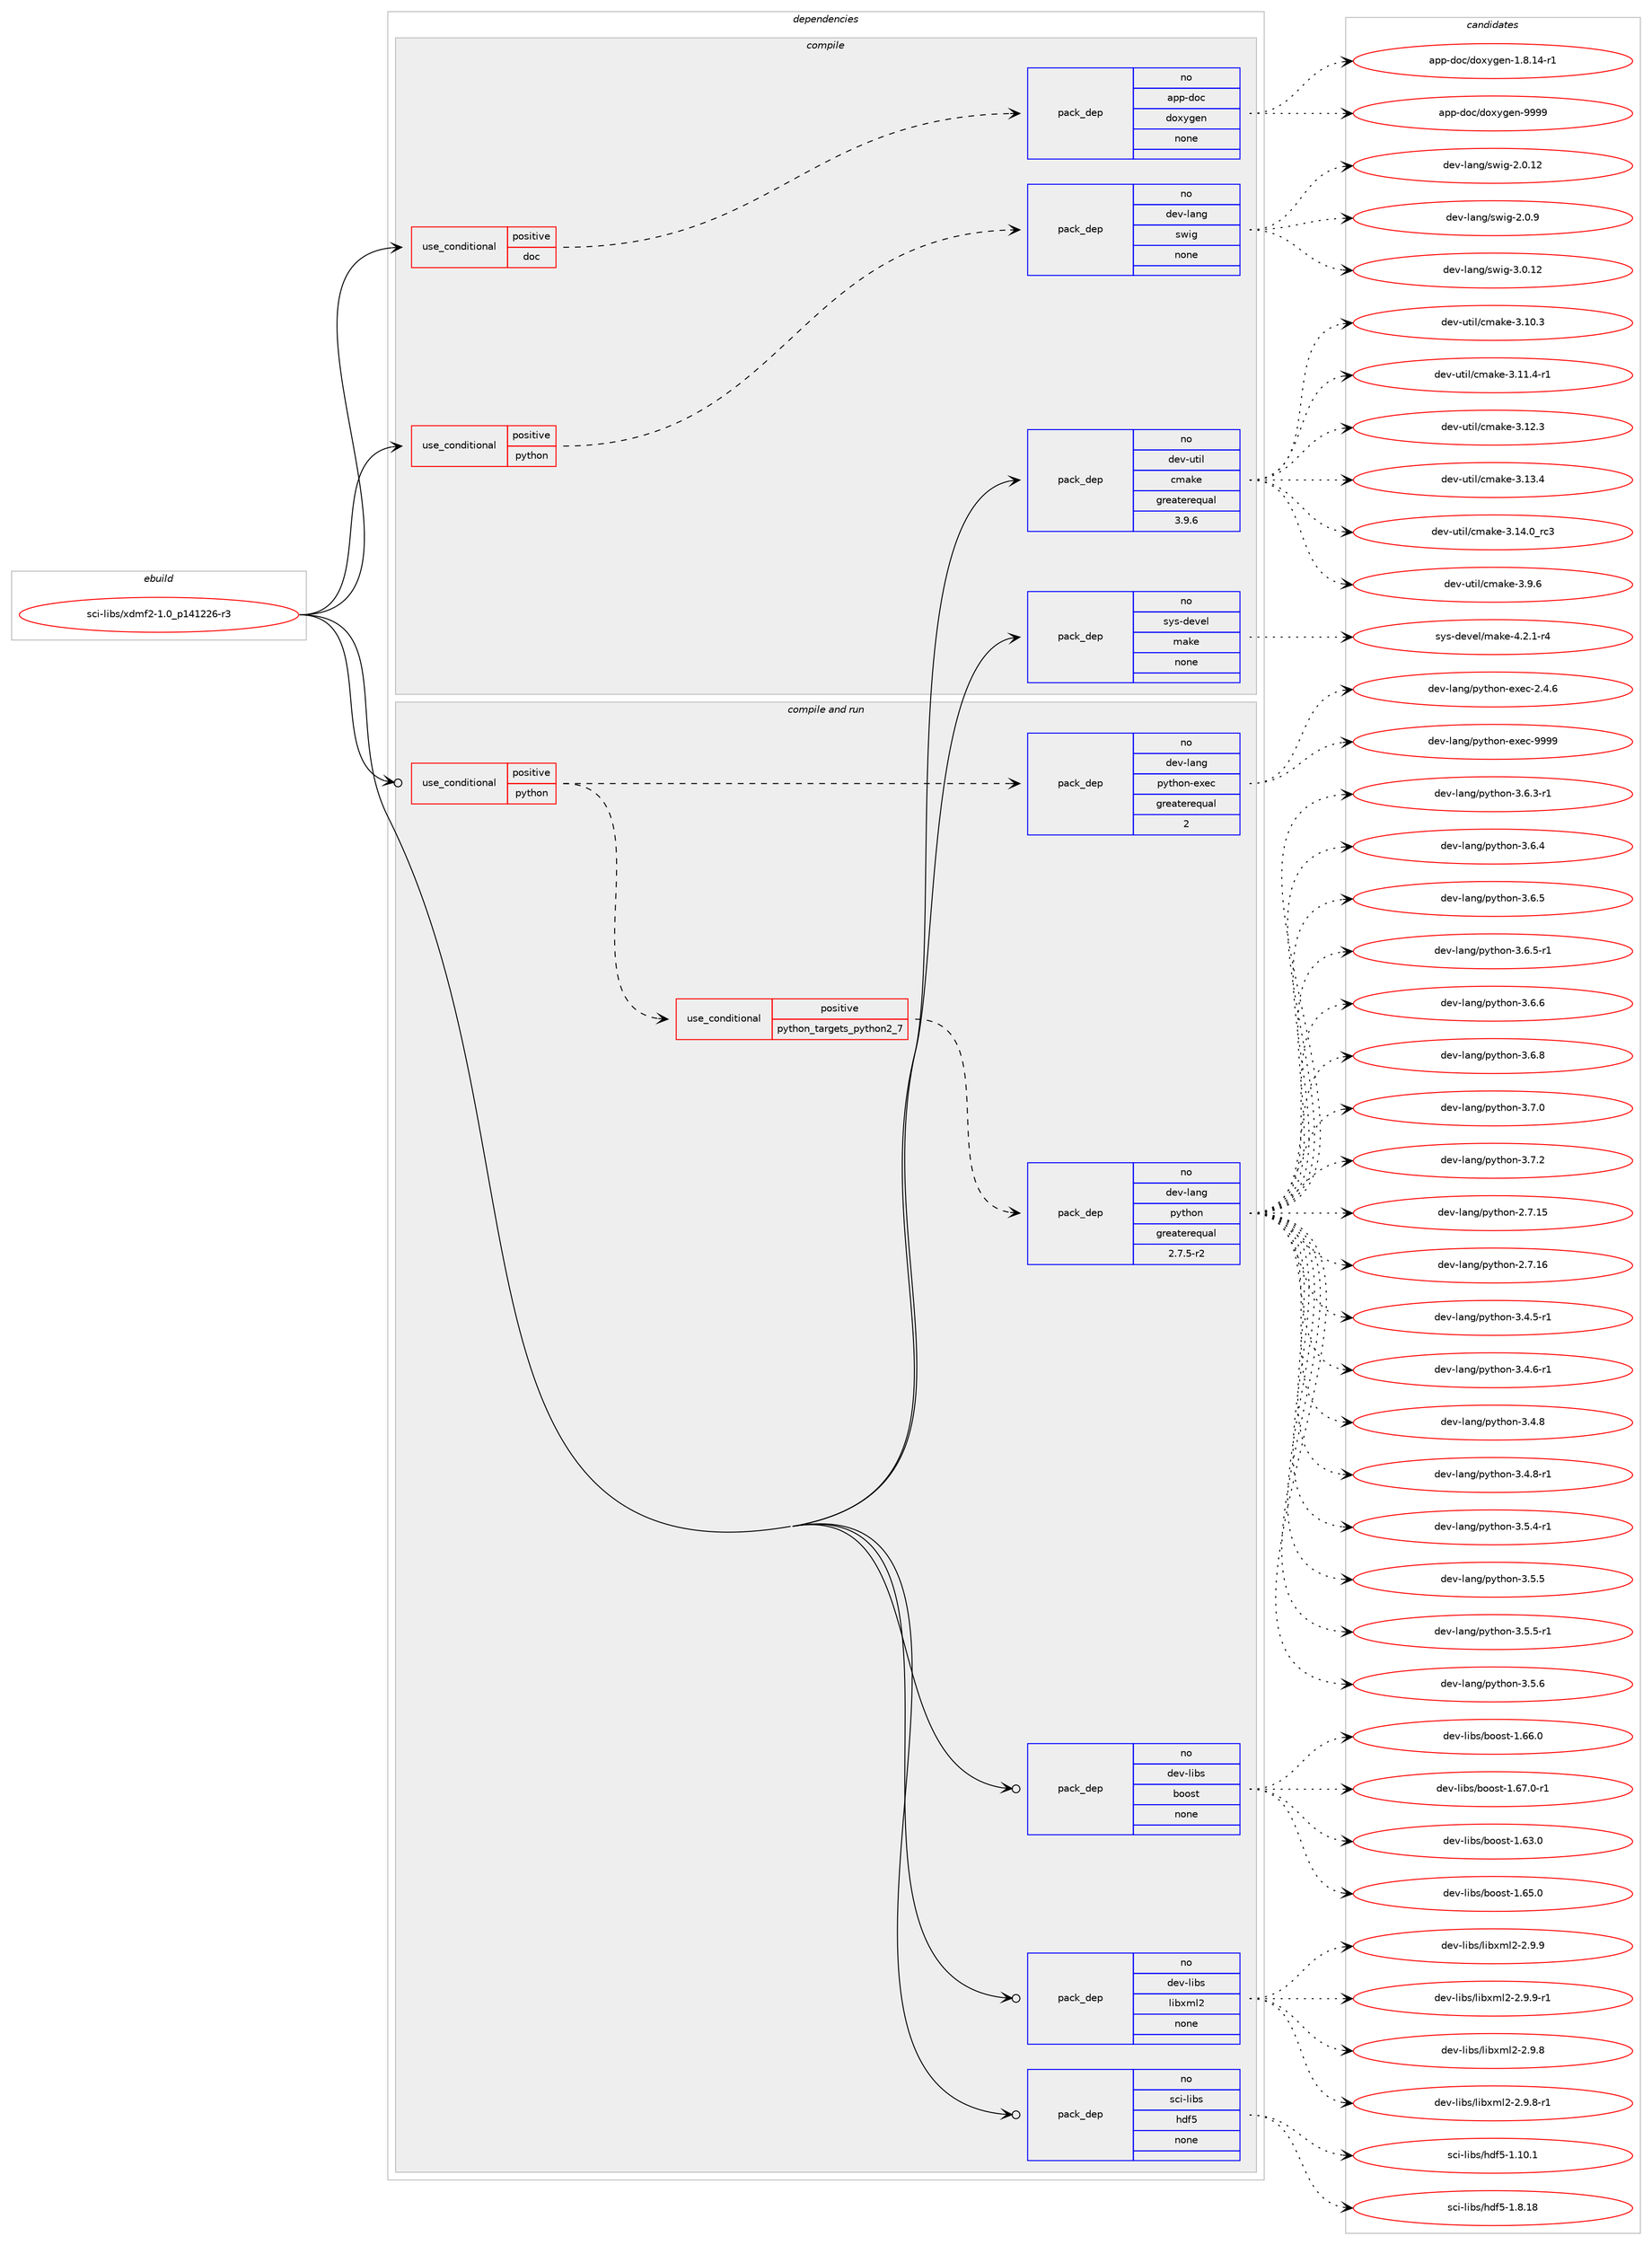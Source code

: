 digraph prolog {

# *************
# Graph options
# *************

newrank=true;
concentrate=true;
compound=true;
graph [rankdir=LR,fontname=Helvetica,fontsize=10,ranksep=1.5];#, ranksep=2.5, nodesep=0.2];
edge  [arrowhead=vee];
node  [fontname=Helvetica,fontsize=10];

# **********
# The ebuild
# **********

subgraph cluster_leftcol {
color=gray;
rank=same;
label=<<i>ebuild</i>>;
id [label="sci-libs/xdmf2-1.0_p141226-r3", color=red, width=4, href="../sci-libs/xdmf2-1.0_p141226-r3.svg"];
}

# ****************
# The dependencies
# ****************

subgraph cluster_midcol {
color=gray;
label=<<i>dependencies</i>>;
subgraph cluster_compile {
fillcolor="#eeeeee";
style=filled;
label=<<i>compile</i>>;
subgraph cond454391 {
dependency1697511 [label=<<TABLE BORDER="0" CELLBORDER="1" CELLSPACING="0" CELLPADDING="4"><TR><TD ROWSPAN="3" CELLPADDING="10">use_conditional</TD></TR><TR><TD>positive</TD></TR><TR><TD>doc</TD></TR></TABLE>>, shape=none, color=red];
subgraph pack1215302 {
dependency1697512 [label=<<TABLE BORDER="0" CELLBORDER="1" CELLSPACING="0" CELLPADDING="4" WIDTH="220"><TR><TD ROWSPAN="6" CELLPADDING="30">pack_dep</TD></TR><TR><TD WIDTH="110">no</TD></TR><TR><TD>app-doc</TD></TR><TR><TD>doxygen</TD></TR><TR><TD>none</TD></TR><TR><TD></TD></TR></TABLE>>, shape=none, color=blue];
}
dependency1697511:e -> dependency1697512:w [weight=20,style="dashed",arrowhead="vee"];
}
id:e -> dependency1697511:w [weight=20,style="solid",arrowhead="vee"];
subgraph cond454392 {
dependency1697513 [label=<<TABLE BORDER="0" CELLBORDER="1" CELLSPACING="0" CELLPADDING="4"><TR><TD ROWSPAN="3" CELLPADDING="10">use_conditional</TD></TR><TR><TD>positive</TD></TR><TR><TD>python</TD></TR></TABLE>>, shape=none, color=red];
subgraph pack1215303 {
dependency1697514 [label=<<TABLE BORDER="0" CELLBORDER="1" CELLSPACING="0" CELLPADDING="4" WIDTH="220"><TR><TD ROWSPAN="6" CELLPADDING="30">pack_dep</TD></TR><TR><TD WIDTH="110">no</TD></TR><TR><TD>dev-lang</TD></TR><TR><TD>swig</TD></TR><TR><TD>none</TD></TR><TR><TD></TD></TR></TABLE>>, shape=none, color=blue];
}
dependency1697513:e -> dependency1697514:w [weight=20,style="dashed",arrowhead="vee"];
}
id:e -> dependency1697513:w [weight=20,style="solid",arrowhead="vee"];
subgraph pack1215304 {
dependency1697515 [label=<<TABLE BORDER="0" CELLBORDER="1" CELLSPACING="0" CELLPADDING="4" WIDTH="220"><TR><TD ROWSPAN="6" CELLPADDING="30">pack_dep</TD></TR><TR><TD WIDTH="110">no</TD></TR><TR><TD>dev-util</TD></TR><TR><TD>cmake</TD></TR><TR><TD>greaterequal</TD></TR><TR><TD>3.9.6</TD></TR></TABLE>>, shape=none, color=blue];
}
id:e -> dependency1697515:w [weight=20,style="solid",arrowhead="vee"];
subgraph pack1215305 {
dependency1697516 [label=<<TABLE BORDER="0" CELLBORDER="1" CELLSPACING="0" CELLPADDING="4" WIDTH="220"><TR><TD ROWSPAN="6" CELLPADDING="30">pack_dep</TD></TR><TR><TD WIDTH="110">no</TD></TR><TR><TD>sys-devel</TD></TR><TR><TD>make</TD></TR><TR><TD>none</TD></TR><TR><TD></TD></TR></TABLE>>, shape=none, color=blue];
}
id:e -> dependency1697516:w [weight=20,style="solid",arrowhead="vee"];
}
subgraph cluster_compileandrun {
fillcolor="#eeeeee";
style=filled;
label=<<i>compile and run</i>>;
subgraph cond454393 {
dependency1697517 [label=<<TABLE BORDER="0" CELLBORDER="1" CELLSPACING="0" CELLPADDING="4"><TR><TD ROWSPAN="3" CELLPADDING="10">use_conditional</TD></TR><TR><TD>positive</TD></TR><TR><TD>python</TD></TR></TABLE>>, shape=none, color=red];
subgraph cond454394 {
dependency1697518 [label=<<TABLE BORDER="0" CELLBORDER="1" CELLSPACING="0" CELLPADDING="4"><TR><TD ROWSPAN="3" CELLPADDING="10">use_conditional</TD></TR><TR><TD>positive</TD></TR><TR><TD>python_targets_python2_7</TD></TR></TABLE>>, shape=none, color=red];
subgraph pack1215306 {
dependency1697519 [label=<<TABLE BORDER="0" CELLBORDER="1" CELLSPACING="0" CELLPADDING="4" WIDTH="220"><TR><TD ROWSPAN="6" CELLPADDING="30">pack_dep</TD></TR><TR><TD WIDTH="110">no</TD></TR><TR><TD>dev-lang</TD></TR><TR><TD>python</TD></TR><TR><TD>greaterequal</TD></TR><TR><TD>2.7.5-r2</TD></TR></TABLE>>, shape=none, color=blue];
}
dependency1697518:e -> dependency1697519:w [weight=20,style="dashed",arrowhead="vee"];
}
dependency1697517:e -> dependency1697518:w [weight=20,style="dashed",arrowhead="vee"];
subgraph pack1215307 {
dependency1697520 [label=<<TABLE BORDER="0" CELLBORDER="1" CELLSPACING="0" CELLPADDING="4" WIDTH="220"><TR><TD ROWSPAN="6" CELLPADDING="30">pack_dep</TD></TR><TR><TD WIDTH="110">no</TD></TR><TR><TD>dev-lang</TD></TR><TR><TD>python-exec</TD></TR><TR><TD>greaterequal</TD></TR><TR><TD>2</TD></TR></TABLE>>, shape=none, color=blue];
}
dependency1697517:e -> dependency1697520:w [weight=20,style="dashed",arrowhead="vee"];
}
id:e -> dependency1697517:w [weight=20,style="solid",arrowhead="odotvee"];
subgraph pack1215308 {
dependency1697521 [label=<<TABLE BORDER="0" CELLBORDER="1" CELLSPACING="0" CELLPADDING="4" WIDTH="220"><TR><TD ROWSPAN="6" CELLPADDING="30">pack_dep</TD></TR><TR><TD WIDTH="110">no</TD></TR><TR><TD>dev-libs</TD></TR><TR><TD>boost</TD></TR><TR><TD>none</TD></TR><TR><TD></TD></TR></TABLE>>, shape=none, color=blue];
}
id:e -> dependency1697521:w [weight=20,style="solid",arrowhead="odotvee"];
subgraph pack1215309 {
dependency1697522 [label=<<TABLE BORDER="0" CELLBORDER="1" CELLSPACING="0" CELLPADDING="4" WIDTH="220"><TR><TD ROWSPAN="6" CELLPADDING="30">pack_dep</TD></TR><TR><TD WIDTH="110">no</TD></TR><TR><TD>dev-libs</TD></TR><TR><TD>libxml2</TD></TR><TR><TD>none</TD></TR><TR><TD></TD></TR></TABLE>>, shape=none, color=blue];
}
id:e -> dependency1697522:w [weight=20,style="solid",arrowhead="odotvee"];
subgraph pack1215310 {
dependency1697523 [label=<<TABLE BORDER="0" CELLBORDER="1" CELLSPACING="0" CELLPADDING="4" WIDTH="220"><TR><TD ROWSPAN="6" CELLPADDING="30">pack_dep</TD></TR><TR><TD WIDTH="110">no</TD></TR><TR><TD>sci-libs</TD></TR><TR><TD>hdf5</TD></TR><TR><TD>none</TD></TR><TR><TD></TD></TR></TABLE>>, shape=none, color=blue];
}
id:e -> dependency1697523:w [weight=20,style="solid",arrowhead="odotvee"];
}
subgraph cluster_run {
fillcolor="#eeeeee";
style=filled;
label=<<i>run</i>>;
}
}

# **************
# The candidates
# **************

subgraph cluster_choices {
rank=same;
color=gray;
label=<<i>candidates</i>>;

subgraph choice1215302 {
color=black;
nodesep=1;
choice97112112451001119947100111120121103101110454946564649524511449 [label="app-doc/doxygen-1.8.14-r1", color=red, width=4,href="../app-doc/doxygen-1.8.14-r1.svg"];
choice971121124510011199471001111201211031011104557575757 [label="app-doc/doxygen-9999", color=red, width=4,href="../app-doc/doxygen-9999.svg"];
dependency1697512:e -> choice97112112451001119947100111120121103101110454946564649524511449:w [style=dotted,weight="100"];
dependency1697512:e -> choice971121124510011199471001111201211031011104557575757:w [style=dotted,weight="100"];
}
subgraph choice1215303 {
color=black;
nodesep=1;
choice10010111845108971101034711511910510345504648464950 [label="dev-lang/swig-2.0.12", color=red, width=4,href="../dev-lang/swig-2.0.12.svg"];
choice100101118451089711010347115119105103455046484657 [label="dev-lang/swig-2.0.9", color=red, width=4,href="../dev-lang/swig-2.0.9.svg"];
choice10010111845108971101034711511910510345514648464950 [label="dev-lang/swig-3.0.12", color=red, width=4,href="../dev-lang/swig-3.0.12.svg"];
dependency1697514:e -> choice10010111845108971101034711511910510345504648464950:w [style=dotted,weight="100"];
dependency1697514:e -> choice100101118451089711010347115119105103455046484657:w [style=dotted,weight="100"];
dependency1697514:e -> choice10010111845108971101034711511910510345514648464950:w [style=dotted,weight="100"];
}
subgraph choice1215304 {
color=black;
nodesep=1;
choice1001011184511711610510847991099710710145514649484651 [label="dev-util/cmake-3.10.3", color=red, width=4,href="../dev-util/cmake-3.10.3.svg"];
choice10010111845117116105108479910997107101455146494946524511449 [label="dev-util/cmake-3.11.4-r1", color=red, width=4,href="../dev-util/cmake-3.11.4-r1.svg"];
choice1001011184511711610510847991099710710145514649504651 [label="dev-util/cmake-3.12.3", color=red, width=4,href="../dev-util/cmake-3.12.3.svg"];
choice1001011184511711610510847991099710710145514649514652 [label="dev-util/cmake-3.13.4", color=red, width=4,href="../dev-util/cmake-3.13.4.svg"];
choice1001011184511711610510847991099710710145514649524648951149951 [label="dev-util/cmake-3.14.0_rc3", color=red, width=4,href="../dev-util/cmake-3.14.0_rc3.svg"];
choice10010111845117116105108479910997107101455146574654 [label="dev-util/cmake-3.9.6", color=red, width=4,href="../dev-util/cmake-3.9.6.svg"];
dependency1697515:e -> choice1001011184511711610510847991099710710145514649484651:w [style=dotted,weight="100"];
dependency1697515:e -> choice10010111845117116105108479910997107101455146494946524511449:w [style=dotted,weight="100"];
dependency1697515:e -> choice1001011184511711610510847991099710710145514649504651:w [style=dotted,weight="100"];
dependency1697515:e -> choice1001011184511711610510847991099710710145514649514652:w [style=dotted,weight="100"];
dependency1697515:e -> choice1001011184511711610510847991099710710145514649524648951149951:w [style=dotted,weight="100"];
dependency1697515:e -> choice10010111845117116105108479910997107101455146574654:w [style=dotted,weight="100"];
}
subgraph choice1215305 {
color=black;
nodesep=1;
choice1151211154510010111810110847109971071014552465046494511452 [label="sys-devel/make-4.2.1-r4", color=red, width=4,href="../sys-devel/make-4.2.1-r4.svg"];
dependency1697516:e -> choice1151211154510010111810110847109971071014552465046494511452:w [style=dotted,weight="100"];
}
subgraph choice1215306 {
color=black;
nodesep=1;
choice10010111845108971101034711212111610411111045504655464953 [label="dev-lang/python-2.7.15", color=red, width=4,href="../dev-lang/python-2.7.15.svg"];
choice10010111845108971101034711212111610411111045504655464954 [label="dev-lang/python-2.7.16", color=red, width=4,href="../dev-lang/python-2.7.16.svg"];
choice1001011184510897110103471121211161041111104551465246534511449 [label="dev-lang/python-3.4.5-r1", color=red, width=4,href="../dev-lang/python-3.4.5-r1.svg"];
choice1001011184510897110103471121211161041111104551465246544511449 [label="dev-lang/python-3.4.6-r1", color=red, width=4,href="../dev-lang/python-3.4.6-r1.svg"];
choice100101118451089711010347112121116104111110455146524656 [label="dev-lang/python-3.4.8", color=red, width=4,href="../dev-lang/python-3.4.8.svg"];
choice1001011184510897110103471121211161041111104551465246564511449 [label="dev-lang/python-3.4.8-r1", color=red, width=4,href="../dev-lang/python-3.4.8-r1.svg"];
choice1001011184510897110103471121211161041111104551465346524511449 [label="dev-lang/python-3.5.4-r1", color=red, width=4,href="../dev-lang/python-3.5.4-r1.svg"];
choice100101118451089711010347112121116104111110455146534653 [label="dev-lang/python-3.5.5", color=red, width=4,href="../dev-lang/python-3.5.5.svg"];
choice1001011184510897110103471121211161041111104551465346534511449 [label="dev-lang/python-3.5.5-r1", color=red, width=4,href="../dev-lang/python-3.5.5-r1.svg"];
choice100101118451089711010347112121116104111110455146534654 [label="dev-lang/python-3.5.6", color=red, width=4,href="../dev-lang/python-3.5.6.svg"];
choice1001011184510897110103471121211161041111104551465446514511449 [label="dev-lang/python-3.6.3-r1", color=red, width=4,href="../dev-lang/python-3.6.3-r1.svg"];
choice100101118451089711010347112121116104111110455146544652 [label="dev-lang/python-3.6.4", color=red, width=4,href="../dev-lang/python-3.6.4.svg"];
choice100101118451089711010347112121116104111110455146544653 [label="dev-lang/python-3.6.5", color=red, width=4,href="../dev-lang/python-3.6.5.svg"];
choice1001011184510897110103471121211161041111104551465446534511449 [label="dev-lang/python-3.6.5-r1", color=red, width=4,href="../dev-lang/python-3.6.5-r1.svg"];
choice100101118451089711010347112121116104111110455146544654 [label="dev-lang/python-3.6.6", color=red, width=4,href="../dev-lang/python-3.6.6.svg"];
choice100101118451089711010347112121116104111110455146544656 [label="dev-lang/python-3.6.8", color=red, width=4,href="../dev-lang/python-3.6.8.svg"];
choice100101118451089711010347112121116104111110455146554648 [label="dev-lang/python-3.7.0", color=red, width=4,href="../dev-lang/python-3.7.0.svg"];
choice100101118451089711010347112121116104111110455146554650 [label="dev-lang/python-3.7.2", color=red, width=4,href="../dev-lang/python-3.7.2.svg"];
dependency1697519:e -> choice10010111845108971101034711212111610411111045504655464953:w [style=dotted,weight="100"];
dependency1697519:e -> choice10010111845108971101034711212111610411111045504655464954:w [style=dotted,weight="100"];
dependency1697519:e -> choice1001011184510897110103471121211161041111104551465246534511449:w [style=dotted,weight="100"];
dependency1697519:e -> choice1001011184510897110103471121211161041111104551465246544511449:w [style=dotted,weight="100"];
dependency1697519:e -> choice100101118451089711010347112121116104111110455146524656:w [style=dotted,weight="100"];
dependency1697519:e -> choice1001011184510897110103471121211161041111104551465246564511449:w [style=dotted,weight="100"];
dependency1697519:e -> choice1001011184510897110103471121211161041111104551465346524511449:w [style=dotted,weight="100"];
dependency1697519:e -> choice100101118451089711010347112121116104111110455146534653:w [style=dotted,weight="100"];
dependency1697519:e -> choice1001011184510897110103471121211161041111104551465346534511449:w [style=dotted,weight="100"];
dependency1697519:e -> choice100101118451089711010347112121116104111110455146534654:w [style=dotted,weight="100"];
dependency1697519:e -> choice1001011184510897110103471121211161041111104551465446514511449:w [style=dotted,weight="100"];
dependency1697519:e -> choice100101118451089711010347112121116104111110455146544652:w [style=dotted,weight="100"];
dependency1697519:e -> choice100101118451089711010347112121116104111110455146544653:w [style=dotted,weight="100"];
dependency1697519:e -> choice1001011184510897110103471121211161041111104551465446534511449:w [style=dotted,weight="100"];
dependency1697519:e -> choice100101118451089711010347112121116104111110455146544654:w [style=dotted,weight="100"];
dependency1697519:e -> choice100101118451089711010347112121116104111110455146544656:w [style=dotted,weight="100"];
dependency1697519:e -> choice100101118451089711010347112121116104111110455146554648:w [style=dotted,weight="100"];
dependency1697519:e -> choice100101118451089711010347112121116104111110455146554650:w [style=dotted,weight="100"];
}
subgraph choice1215307 {
color=black;
nodesep=1;
choice1001011184510897110103471121211161041111104510112010199455046524654 [label="dev-lang/python-exec-2.4.6", color=red, width=4,href="../dev-lang/python-exec-2.4.6.svg"];
choice10010111845108971101034711212111610411111045101120101994557575757 [label="dev-lang/python-exec-9999", color=red, width=4,href="../dev-lang/python-exec-9999.svg"];
dependency1697520:e -> choice1001011184510897110103471121211161041111104510112010199455046524654:w [style=dotted,weight="100"];
dependency1697520:e -> choice10010111845108971101034711212111610411111045101120101994557575757:w [style=dotted,weight="100"];
}
subgraph choice1215308 {
color=black;
nodesep=1;
choice1001011184510810598115479811111111511645494654514648 [label="dev-libs/boost-1.63.0", color=red, width=4,href="../dev-libs/boost-1.63.0.svg"];
choice1001011184510810598115479811111111511645494654534648 [label="dev-libs/boost-1.65.0", color=red, width=4,href="../dev-libs/boost-1.65.0.svg"];
choice1001011184510810598115479811111111511645494654544648 [label="dev-libs/boost-1.66.0", color=red, width=4,href="../dev-libs/boost-1.66.0.svg"];
choice10010111845108105981154798111111115116454946545546484511449 [label="dev-libs/boost-1.67.0-r1", color=red, width=4,href="../dev-libs/boost-1.67.0-r1.svg"];
dependency1697521:e -> choice1001011184510810598115479811111111511645494654514648:w [style=dotted,weight="100"];
dependency1697521:e -> choice1001011184510810598115479811111111511645494654534648:w [style=dotted,weight="100"];
dependency1697521:e -> choice1001011184510810598115479811111111511645494654544648:w [style=dotted,weight="100"];
dependency1697521:e -> choice10010111845108105981154798111111115116454946545546484511449:w [style=dotted,weight="100"];
}
subgraph choice1215309 {
color=black;
nodesep=1;
choice1001011184510810598115471081059812010910850455046574656 [label="dev-libs/libxml2-2.9.8", color=red, width=4,href="../dev-libs/libxml2-2.9.8.svg"];
choice10010111845108105981154710810598120109108504550465746564511449 [label="dev-libs/libxml2-2.9.8-r1", color=red, width=4,href="../dev-libs/libxml2-2.9.8-r1.svg"];
choice1001011184510810598115471081059812010910850455046574657 [label="dev-libs/libxml2-2.9.9", color=red, width=4,href="../dev-libs/libxml2-2.9.9.svg"];
choice10010111845108105981154710810598120109108504550465746574511449 [label="dev-libs/libxml2-2.9.9-r1", color=red, width=4,href="../dev-libs/libxml2-2.9.9-r1.svg"];
dependency1697522:e -> choice1001011184510810598115471081059812010910850455046574656:w [style=dotted,weight="100"];
dependency1697522:e -> choice10010111845108105981154710810598120109108504550465746564511449:w [style=dotted,weight="100"];
dependency1697522:e -> choice1001011184510810598115471081059812010910850455046574657:w [style=dotted,weight="100"];
dependency1697522:e -> choice10010111845108105981154710810598120109108504550465746574511449:w [style=dotted,weight="100"];
}
subgraph choice1215310 {
color=black;
nodesep=1;
choice115991054510810598115471041001025345494649484649 [label="sci-libs/hdf5-1.10.1", color=red, width=4,href="../sci-libs/hdf5-1.10.1.svg"];
choice115991054510810598115471041001025345494656464956 [label="sci-libs/hdf5-1.8.18", color=red, width=4,href="../sci-libs/hdf5-1.8.18.svg"];
dependency1697523:e -> choice115991054510810598115471041001025345494649484649:w [style=dotted,weight="100"];
dependency1697523:e -> choice115991054510810598115471041001025345494656464956:w [style=dotted,weight="100"];
}
}

}
